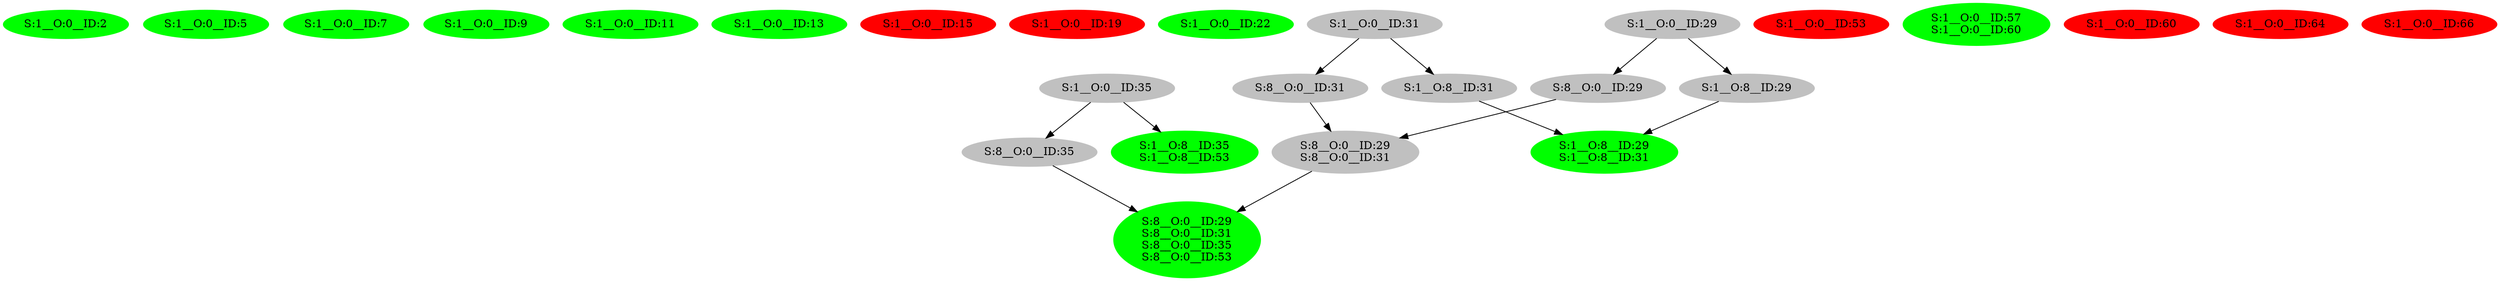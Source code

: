 strict digraph  {
0 [color=green, label="S:1__O:0__ID:2", style=filled];
1 [color=green, label="S:1__O:0__ID:5", style=filled];
2 [color=green, label="S:1__O:0__ID:7", style=filled];
3 [color=green, label="S:1__O:0__ID:9", style=filled];
4 [color=green, label="S:1__O:0__ID:11", style=filled];
5 [color=green, label="S:1__O:0__ID:13", style=filled];
6 [color=red, label="S:1__O:0__ID:15", style=filled];
7 [color=red, label="S:1__O:0__ID:19", style=filled];
8 [color=green, label="S:1__O:0__ID:22", style=filled];
9 [color=grey, label="S:1__O:0__ID:29", style=filled];
10 [color=grey, label="S:8__O:0__ID:29", style=filled];
11 [color=grey, label="S:8__O:0__ID:29
S:8__O:0__ID:31", style=filled];
12 [color=green, label="S:8__O:0__ID:29
S:8__O:0__ID:31
S:8__O:0__ID:35
S:8__O:0__ID:53", style=filled];
13 [color=grey, label="S:1__O:8__ID:29", style=filled];
14 [color=green, label="S:1__O:8__ID:29
S:1__O:8__ID:31", style=filled];
15 [color=grey, label="S:1__O:0__ID:31", style=filled];
16 [color=grey, label="S:8__O:0__ID:31", style=filled];
17 [color=grey, label="S:1__O:8__ID:31", style=filled];
18 [color=grey, label="S:1__O:0__ID:35", style=filled];
19 [color=grey, label="S:8__O:0__ID:35", style=filled];
20 [color=green, label="S:1__O:8__ID:35
S:1__O:8__ID:53", style=filled];
21 [color=red, label="S:1__O:0__ID:53", style=filled];
22 [color=green, label="S:1__O:0__ID:57
S:1__O:0__ID:60", style=filled];
23 [color=red, label="S:1__O:0__ID:60", style=filled];
24 [color=red, label="S:1__O:0__ID:64", style=filled];
25 [color=red, label="S:1__O:0__ID:66", style=filled];
9 -> 10;
9 -> 13;
10 -> 11;
11 -> 12;
13 -> 14;
15 -> 16;
15 -> 17;
16 -> 11;
17 -> 14;
18 -> 19;
18 -> 20;
19 -> 12;
}
